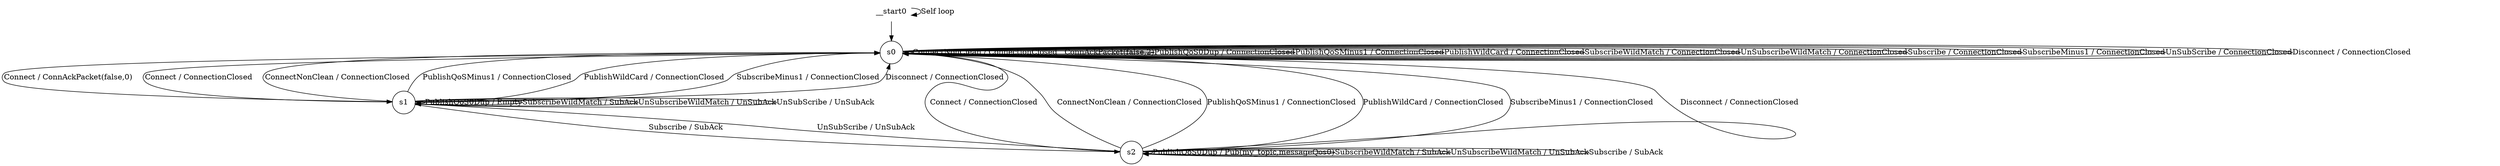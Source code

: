 digraph g {
	graph [name=g];
	__start0	[shape=none];
	__start0 -> __start0	[key=0,
		label="Self loop"];
	s0	[label=s0,
		shape=circle];
	__start0 -> s0	[key=0];
	s0 -> s0	[key=0,
		label="ConnectNonClean / ConnectionClosed__ConnAckPacket(false,2)"];
	s0 -> s0	[key=1,
		label="PublishQoS0Dup / ConnectionClosed"];
	s0 -> s0	[key=2,
		label="PublishQoSMinus1 / ConnectionClosed"];
	s0 -> s0	[key=3,
		label="PublishWildCard / ConnectionClosed"];
	s0 -> s0	[key=4,
		label="SubscribeWildMatch / ConnectionClosed"];
	s0 -> s0	[key=5,
		label="UnSubscribeWildMatch / ConnectionClosed"];
	s0 -> s0	[key=6,
		label="Subscribe / ConnectionClosed"];
	s0 -> s0	[key=7,
		label="SubscribeMinus1 / ConnectionClosed"];
	s0 -> s0	[key=8,
		label="UnSubScribe / ConnectionClosed"];
	s0 -> s0	[key=9,
		label="Disconnect / ConnectionClosed"];
	s1	[label=s1,
		shape=circle];
	s0 -> s1	[key=0,
		label="Connect / ConnAckPacket(false,0)"];
	s1 -> s0	[key=0,
		label="Connect / ConnectionClosed"];
	s1 -> s0	[key=1,
		label="ConnectNonClean / ConnectionClosed"];
	s1 -> s0	[key=2,
		label="PublishQoSMinus1 / ConnectionClosed"];
	s1 -> s0	[key=3,
		label="PublishWildCard / ConnectionClosed"];
	s1 -> s0	[key=4,
		label="SubscribeMinus1 / ConnectionClosed"];
	s1 -> s0	[key=5,
		label="Disconnect / ConnectionClosed"];
	s1 -> s1	[key=0,
		label="PublishQoS0Dup / Empty"];
	s1 -> s1	[key=1,
		label="SubscribeWildMatch / SubAck"];
	s1 -> s1	[key=2,
		label="UnSubscribeWildMatch / UnSubAck"];
	s1 -> s1	[key=3,
		label="UnSubScribe / UnSubAck"];
	s2	[label=s2,
		shape=circle];
	s1 -> s2	[key=0,
		label="Subscribe / SubAck"];
	s2 -> s0	[key=0,
		label="Connect / ConnectionClosed"];
	s2 -> s0	[key=1,
		label="ConnectNonClean / ConnectionClosed"];
	s2 -> s0	[key=2,
		label="PublishQoSMinus1 / ConnectionClosed"];
	s2 -> s0	[key=3,
		label="PublishWildCard / ConnectionClosed"];
	s2 -> s0	[key=4,
		label="SubscribeMinus1 / ConnectionClosed"];
	s2 -> s0	[key=5,
		label="Disconnect / ConnectionClosed"];
	s2 -> s1	[key=0,
		label="UnSubScribe / UnSubAck"];
	s2 -> s2	[key=0,
		label="PublishQoS0Dup / Pub(my_topic,messageQos0)"];
	s2 -> s2	[key=1,
		label="SubscribeWildMatch / SubAck"];
	s2 -> s2	[key=2,
		label="UnSubscribeWildMatch / UnSubAck"];
	s2 -> s2	[key=3,
		label="Subscribe / SubAck"];
}
